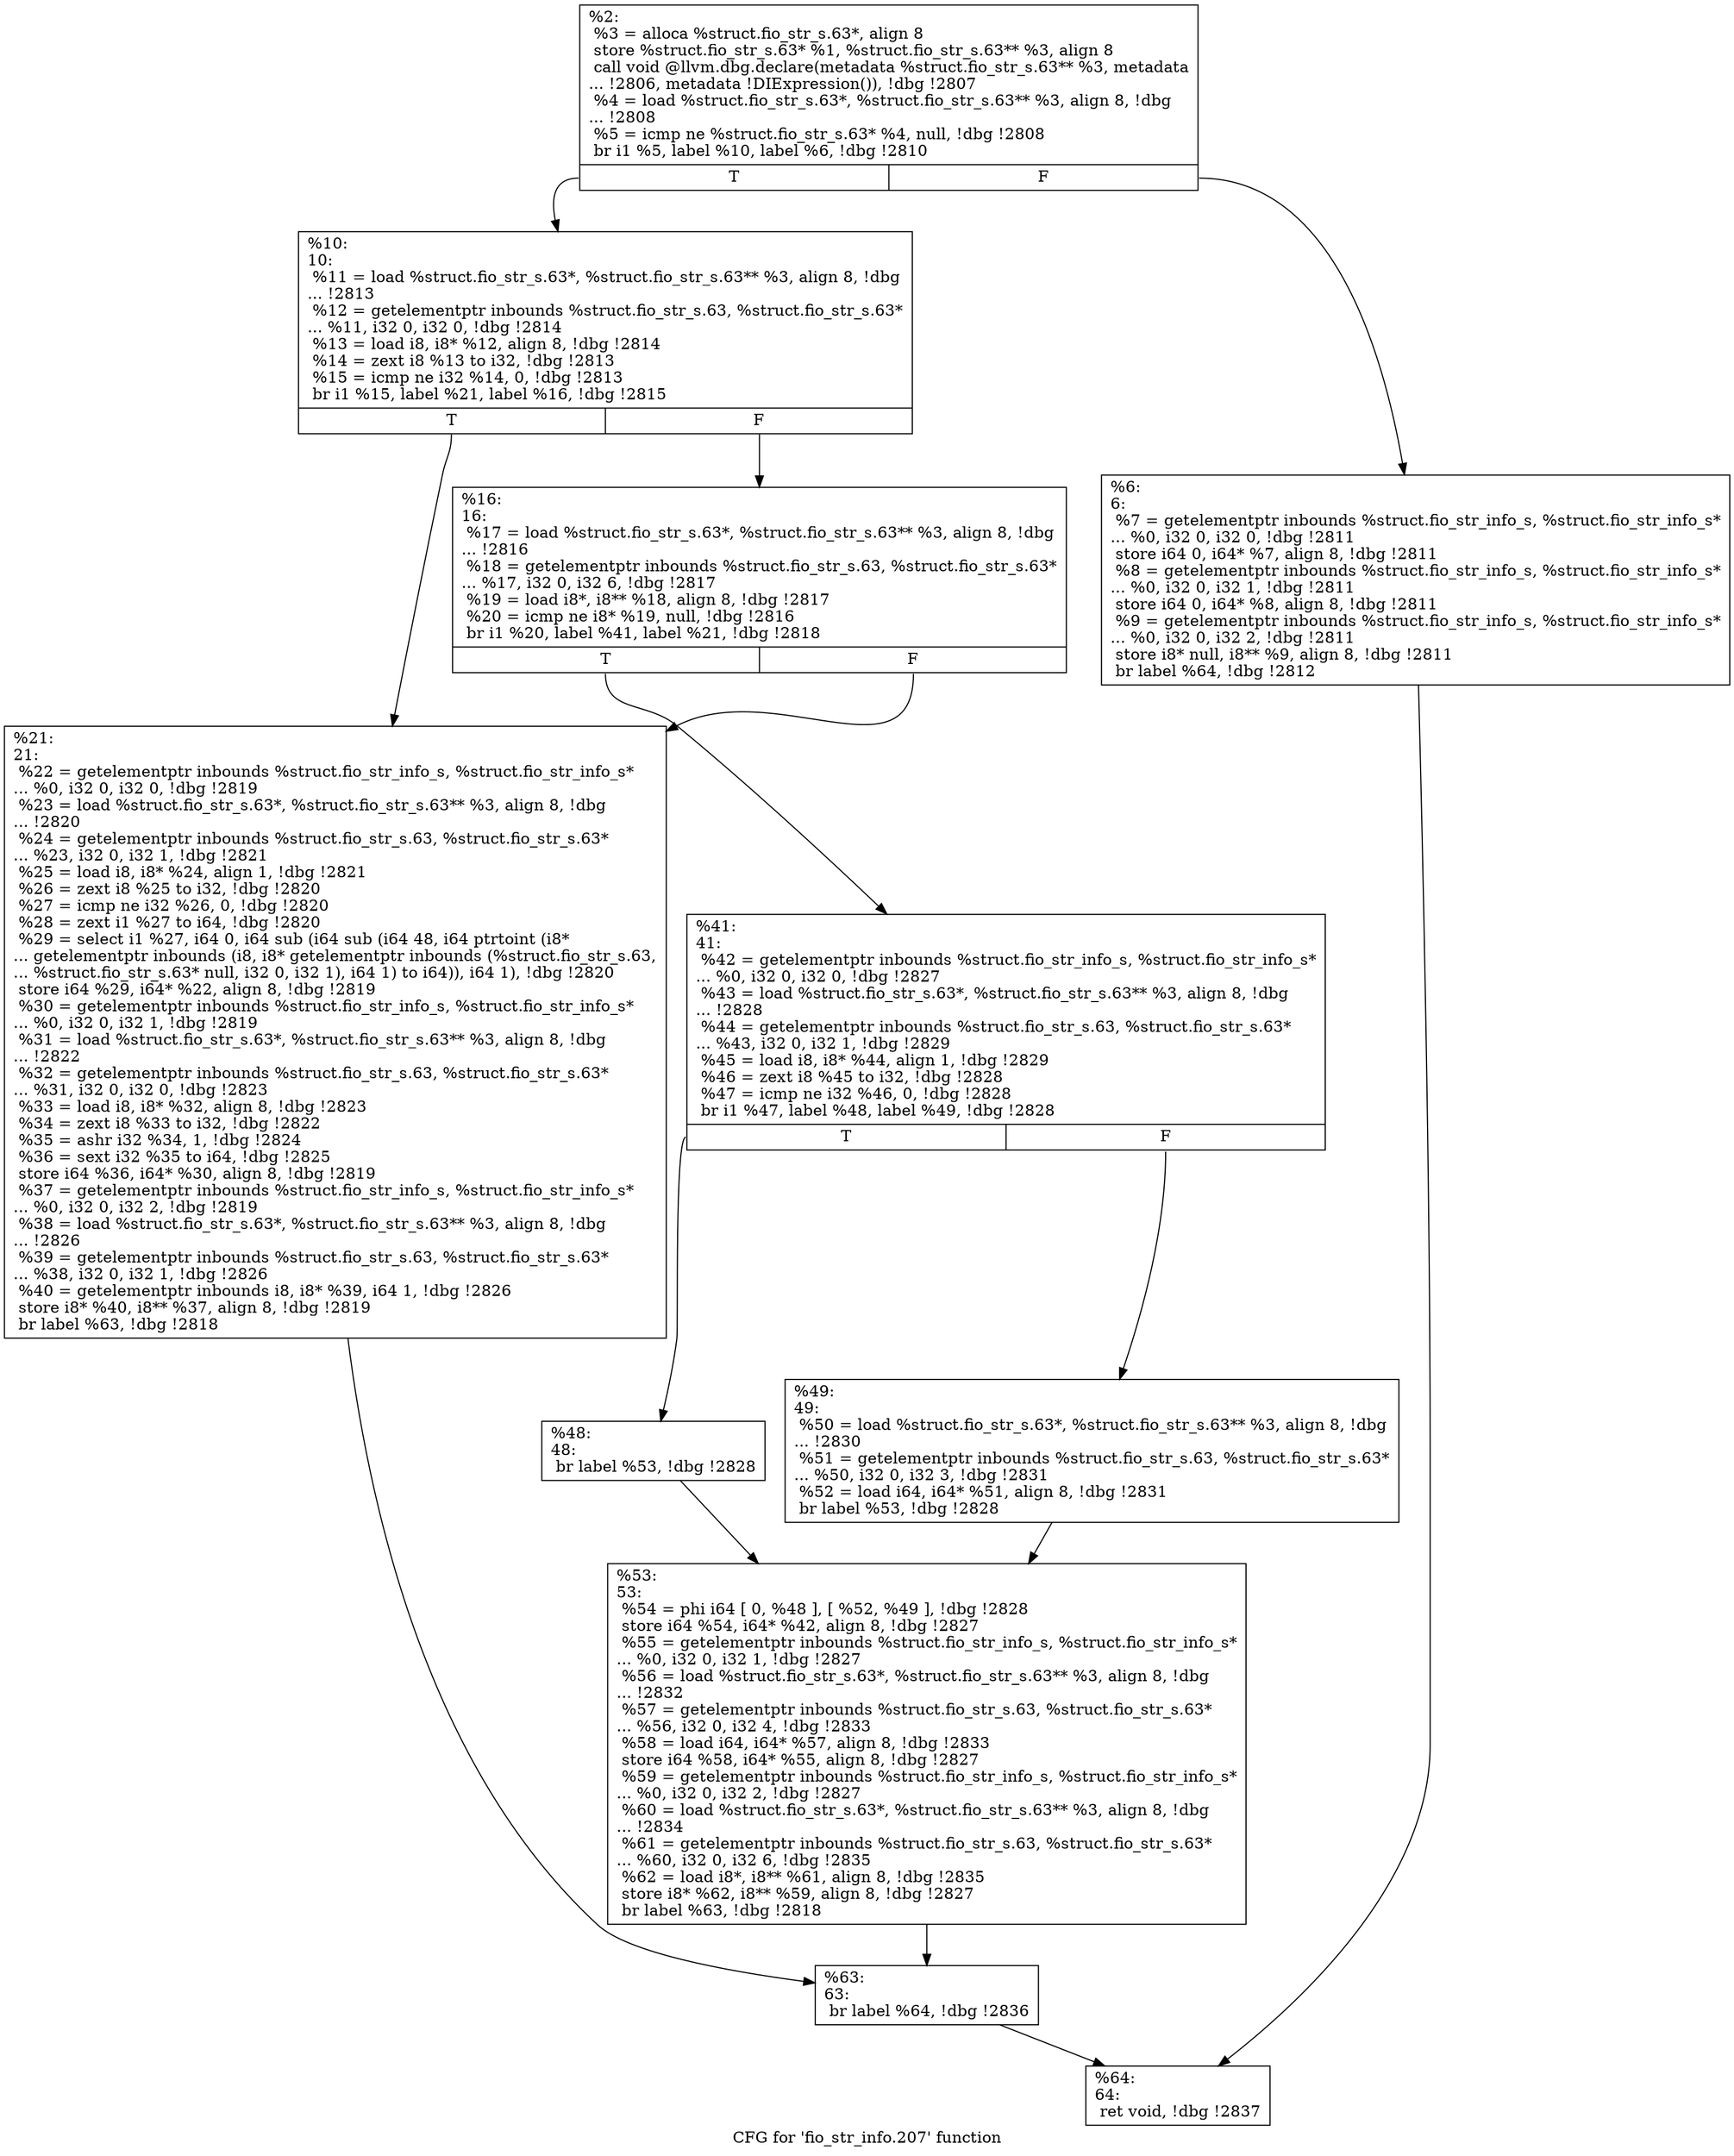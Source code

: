 digraph "CFG for 'fio_str_info.207' function" {
	label="CFG for 'fio_str_info.207' function";

	Node0x5568516bb1c0 [shape=record,label="{%2:\l  %3 = alloca %struct.fio_str_s.63*, align 8\l  store %struct.fio_str_s.63* %1, %struct.fio_str_s.63** %3, align 8\l  call void @llvm.dbg.declare(metadata %struct.fio_str_s.63** %3, metadata\l... !2806, metadata !DIExpression()), !dbg !2807\l  %4 = load %struct.fio_str_s.63*, %struct.fio_str_s.63** %3, align 8, !dbg\l... !2808\l  %5 = icmp ne %struct.fio_str_s.63* %4, null, !dbg !2808\l  br i1 %5, label %10, label %6, !dbg !2810\l|{<s0>T|<s1>F}}"];
	Node0x5568516bb1c0:s0 -> Node0x5568516bba40;
	Node0x5568516bb1c0:s1 -> Node0x5568516bb9f0;
	Node0x5568516bb9f0 [shape=record,label="{%6:\l6:                                                \l  %7 = getelementptr inbounds %struct.fio_str_info_s, %struct.fio_str_info_s*\l... %0, i32 0, i32 0, !dbg !2811\l  store i64 0, i64* %7, align 8, !dbg !2811\l  %8 = getelementptr inbounds %struct.fio_str_info_s, %struct.fio_str_info_s*\l... %0, i32 0, i32 1, !dbg !2811\l  store i64 0, i64* %8, align 8, !dbg !2811\l  %9 = getelementptr inbounds %struct.fio_str_info_s, %struct.fio_str_info_s*\l... %0, i32 0, i32 2, !dbg !2811\l  store i8* null, i8** %9, align 8, !dbg !2811\l  br label %64, !dbg !2812\l}"];
	Node0x5568516bb9f0 -> Node0x5568516bbcc0;
	Node0x5568516bba40 [shape=record,label="{%10:\l10:                                               \l  %11 = load %struct.fio_str_s.63*, %struct.fio_str_s.63** %3, align 8, !dbg\l... !2813\l  %12 = getelementptr inbounds %struct.fio_str_s.63, %struct.fio_str_s.63*\l... %11, i32 0, i32 0, !dbg !2814\l  %13 = load i8, i8* %12, align 8, !dbg !2814\l  %14 = zext i8 %13 to i32, !dbg !2813\l  %15 = icmp ne i32 %14, 0, !dbg !2813\l  br i1 %15, label %21, label %16, !dbg !2815\l|{<s0>T|<s1>F}}"];
	Node0x5568516bba40:s0 -> Node0x5568516bbae0;
	Node0x5568516bba40:s1 -> Node0x5568516bba90;
	Node0x5568516bba90 [shape=record,label="{%16:\l16:                                               \l  %17 = load %struct.fio_str_s.63*, %struct.fio_str_s.63** %3, align 8, !dbg\l... !2816\l  %18 = getelementptr inbounds %struct.fio_str_s.63, %struct.fio_str_s.63*\l... %17, i32 0, i32 6, !dbg !2817\l  %19 = load i8*, i8** %18, align 8, !dbg !2817\l  %20 = icmp ne i8* %19, null, !dbg !2816\l  br i1 %20, label %41, label %21, !dbg !2818\l|{<s0>T|<s1>F}}"];
	Node0x5568516bba90:s0 -> Node0x5568516bbb30;
	Node0x5568516bba90:s1 -> Node0x5568516bbae0;
	Node0x5568516bbae0 [shape=record,label="{%21:\l21:                                               \l  %22 = getelementptr inbounds %struct.fio_str_info_s, %struct.fio_str_info_s*\l... %0, i32 0, i32 0, !dbg !2819\l  %23 = load %struct.fio_str_s.63*, %struct.fio_str_s.63** %3, align 8, !dbg\l... !2820\l  %24 = getelementptr inbounds %struct.fio_str_s.63, %struct.fio_str_s.63*\l... %23, i32 0, i32 1, !dbg !2821\l  %25 = load i8, i8* %24, align 1, !dbg !2821\l  %26 = zext i8 %25 to i32, !dbg !2820\l  %27 = icmp ne i32 %26, 0, !dbg !2820\l  %28 = zext i1 %27 to i64, !dbg !2820\l  %29 = select i1 %27, i64 0, i64 sub (i64 sub (i64 48, i64 ptrtoint (i8*\l... getelementptr inbounds (i8, i8* getelementptr inbounds (%struct.fio_str_s.63,\l... %struct.fio_str_s.63* null, i32 0, i32 1), i64 1) to i64)), i64 1), !dbg !2820\l  store i64 %29, i64* %22, align 8, !dbg !2819\l  %30 = getelementptr inbounds %struct.fio_str_info_s, %struct.fio_str_info_s*\l... %0, i32 0, i32 1, !dbg !2819\l  %31 = load %struct.fio_str_s.63*, %struct.fio_str_s.63** %3, align 8, !dbg\l... !2822\l  %32 = getelementptr inbounds %struct.fio_str_s.63, %struct.fio_str_s.63*\l... %31, i32 0, i32 0, !dbg !2823\l  %33 = load i8, i8* %32, align 8, !dbg !2823\l  %34 = zext i8 %33 to i32, !dbg !2822\l  %35 = ashr i32 %34, 1, !dbg !2824\l  %36 = sext i32 %35 to i64, !dbg !2825\l  store i64 %36, i64* %30, align 8, !dbg !2819\l  %37 = getelementptr inbounds %struct.fio_str_info_s, %struct.fio_str_info_s*\l... %0, i32 0, i32 2, !dbg !2819\l  %38 = load %struct.fio_str_s.63*, %struct.fio_str_s.63** %3, align 8, !dbg\l... !2826\l  %39 = getelementptr inbounds %struct.fio_str_s.63, %struct.fio_str_s.63*\l... %38, i32 0, i32 1, !dbg !2826\l  %40 = getelementptr inbounds i8, i8* %39, i64 1, !dbg !2826\l  store i8* %40, i8** %37, align 8, !dbg !2819\l  br label %63, !dbg !2818\l}"];
	Node0x5568516bbae0 -> Node0x5568516bbc70;
	Node0x5568516bbb30 [shape=record,label="{%41:\l41:                                               \l  %42 = getelementptr inbounds %struct.fio_str_info_s, %struct.fio_str_info_s*\l... %0, i32 0, i32 0, !dbg !2827\l  %43 = load %struct.fio_str_s.63*, %struct.fio_str_s.63** %3, align 8, !dbg\l... !2828\l  %44 = getelementptr inbounds %struct.fio_str_s.63, %struct.fio_str_s.63*\l... %43, i32 0, i32 1, !dbg !2829\l  %45 = load i8, i8* %44, align 1, !dbg !2829\l  %46 = zext i8 %45 to i32, !dbg !2828\l  %47 = icmp ne i32 %46, 0, !dbg !2828\l  br i1 %47, label %48, label %49, !dbg !2828\l|{<s0>T|<s1>F}}"];
	Node0x5568516bbb30:s0 -> Node0x5568516bbb80;
	Node0x5568516bbb30:s1 -> Node0x5568516bbbd0;
	Node0x5568516bbb80 [shape=record,label="{%48:\l48:                                               \l  br label %53, !dbg !2828\l}"];
	Node0x5568516bbb80 -> Node0x5568516bbc20;
	Node0x5568516bbbd0 [shape=record,label="{%49:\l49:                                               \l  %50 = load %struct.fio_str_s.63*, %struct.fio_str_s.63** %3, align 8, !dbg\l... !2830\l  %51 = getelementptr inbounds %struct.fio_str_s.63, %struct.fio_str_s.63*\l... %50, i32 0, i32 3, !dbg !2831\l  %52 = load i64, i64* %51, align 8, !dbg !2831\l  br label %53, !dbg !2828\l}"];
	Node0x5568516bbbd0 -> Node0x5568516bbc20;
	Node0x5568516bbc20 [shape=record,label="{%53:\l53:                                               \l  %54 = phi i64 [ 0, %48 ], [ %52, %49 ], !dbg !2828\l  store i64 %54, i64* %42, align 8, !dbg !2827\l  %55 = getelementptr inbounds %struct.fio_str_info_s, %struct.fio_str_info_s*\l... %0, i32 0, i32 1, !dbg !2827\l  %56 = load %struct.fio_str_s.63*, %struct.fio_str_s.63** %3, align 8, !dbg\l... !2832\l  %57 = getelementptr inbounds %struct.fio_str_s.63, %struct.fio_str_s.63*\l... %56, i32 0, i32 4, !dbg !2833\l  %58 = load i64, i64* %57, align 8, !dbg !2833\l  store i64 %58, i64* %55, align 8, !dbg !2827\l  %59 = getelementptr inbounds %struct.fio_str_info_s, %struct.fio_str_info_s*\l... %0, i32 0, i32 2, !dbg !2827\l  %60 = load %struct.fio_str_s.63*, %struct.fio_str_s.63** %3, align 8, !dbg\l... !2834\l  %61 = getelementptr inbounds %struct.fio_str_s.63, %struct.fio_str_s.63*\l... %60, i32 0, i32 6, !dbg !2835\l  %62 = load i8*, i8** %61, align 8, !dbg !2835\l  store i8* %62, i8** %59, align 8, !dbg !2827\l  br label %63, !dbg !2818\l}"];
	Node0x5568516bbc20 -> Node0x5568516bbc70;
	Node0x5568516bbc70 [shape=record,label="{%63:\l63:                                               \l  br label %64, !dbg !2836\l}"];
	Node0x5568516bbc70 -> Node0x5568516bbcc0;
	Node0x5568516bbcc0 [shape=record,label="{%64:\l64:                                               \l  ret void, !dbg !2837\l}"];
}
